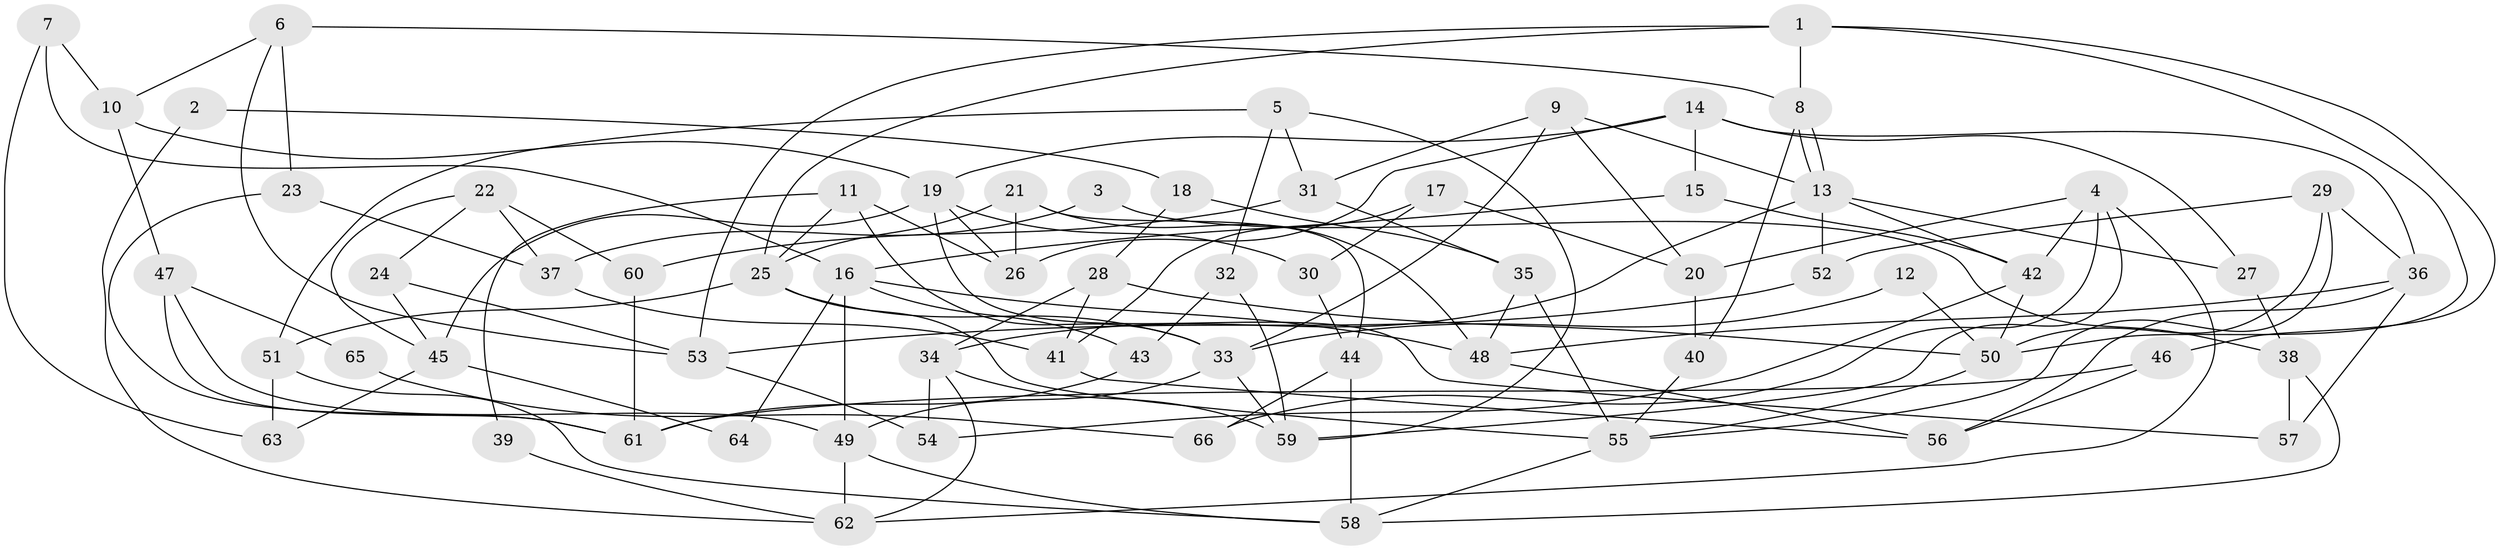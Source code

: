 // coarse degree distribution, {2: 0.09090909090909091, 3: 0.24242424242424243, 8: 0.06060606060606061, 4: 0.18181818181818182, 6: 0.12121212121212122, 5: 0.24242424242424243, 9: 0.06060606060606061}
// Generated by graph-tools (version 1.1) at 2025/52/03/04/25 21:52:59]
// undirected, 66 vertices, 132 edges
graph export_dot {
graph [start="1"]
  node [color=gray90,style=filled];
  1;
  2;
  3;
  4;
  5;
  6;
  7;
  8;
  9;
  10;
  11;
  12;
  13;
  14;
  15;
  16;
  17;
  18;
  19;
  20;
  21;
  22;
  23;
  24;
  25;
  26;
  27;
  28;
  29;
  30;
  31;
  32;
  33;
  34;
  35;
  36;
  37;
  38;
  39;
  40;
  41;
  42;
  43;
  44;
  45;
  46;
  47;
  48;
  49;
  50;
  51;
  52;
  53;
  54;
  55;
  56;
  57;
  58;
  59;
  60;
  61;
  62;
  63;
  64;
  65;
  66;
  1 -- 8;
  1 -- 25;
  1 -- 46;
  1 -- 50;
  1 -- 53;
  2 -- 62;
  2 -- 18;
  3 -- 38;
  3 -- 37;
  4 -- 42;
  4 -- 20;
  4 -- 59;
  4 -- 62;
  4 -- 66;
  5 -- 31;
  5 -- 59;
  5 -- 32;
  5 -- 51;
  6 -- 53;
  6 -- 23;
  6 -- 8;
  6 -- 10;
  7 -- 16;
  7 -- 10;
  7 -- 63;
  8 -- 13;
  8 -- 13;
  8 -- 40;
  9 -- 33;
  9 -- 13;
  9 -- 20;
  9 -- 31;
  10 -- 19;
  10 -- 47;
  11 -- 33;
  11 -- 26;
  11 -- 25;
  11 -- 39;
  12 -- 50;
  12 -- 33;
  13 -- 52;
  13 -- 27;
  13 -- 34;
  13 -- 42;
  14 -- 36;
  14 -- 26;
  14 -- 15;
  14 -- 19;
  14 -- 27;
  15 -- 16;
  15 -- 42;
  16 -- 48;
  16 -- 49;
  16 -- 43;
  16 -- 64;
  17 -- 41;
  17 -- 20;
  17 -- 30;
  18 -- 28;
  18 -- 35;
  19 -- 57;
  19 -- 26;
  19 -- 30;
  19 -- 45;
  20 -- 40;
  21 -- 44;
  21 -- 25;
  21 -- 26;
  21 -- 48;
  22 -- 24;
  22 -- 45;
  22 -- 37;
  22 -- 60;
  23 -- 61;
  23 -- 37;
  24 -- 53;
  24 -- 45;
  25 -- 55;
  25 -- 33;
  25 -- 51;
  27 -- 38;
  28 -- 34;
  28 -- 50;
  28 -- 41;
  29 -- 55;
  29 -- 50;
  29 -- 36;
  29 -- 52;
  30 -- 44;
  31 -- 60;
  31 -- 35;
  32 -- 43;
  32 -- 59;
  33 -- 59;
  33 -- 49;
  34 -- 59;
  34 -- 54;
  34 -- 62;
  35 -- 55;
  35 -- 48;
  36 -- 48;
  36 -- 56;
  36 -- 57;
  37 -- 41;
  38 -- 58;
  38 -- 57;
  39 -- 62;
  40 -- 55;
  41 -- 56;
  42 -- 50;
  42 -- 54;
  43 -- 61;
  44 -- 58;
  44 -- 66;
  45 -- 63;
  45 -- 64;
  46 -- 56;
  46 -- 61;
  47 -- 49;
  47 -- 61;
  47 -- 65;
  48 -- 56;
  49 -- 62;
  49 -- 58;
  50 -- 55;
  51 -- 58;
  51 -- 63;
  52 -- 53;
  53 -- 54;
  55 -- 58;
  60 -- 61;
  65 -- 66;
}
